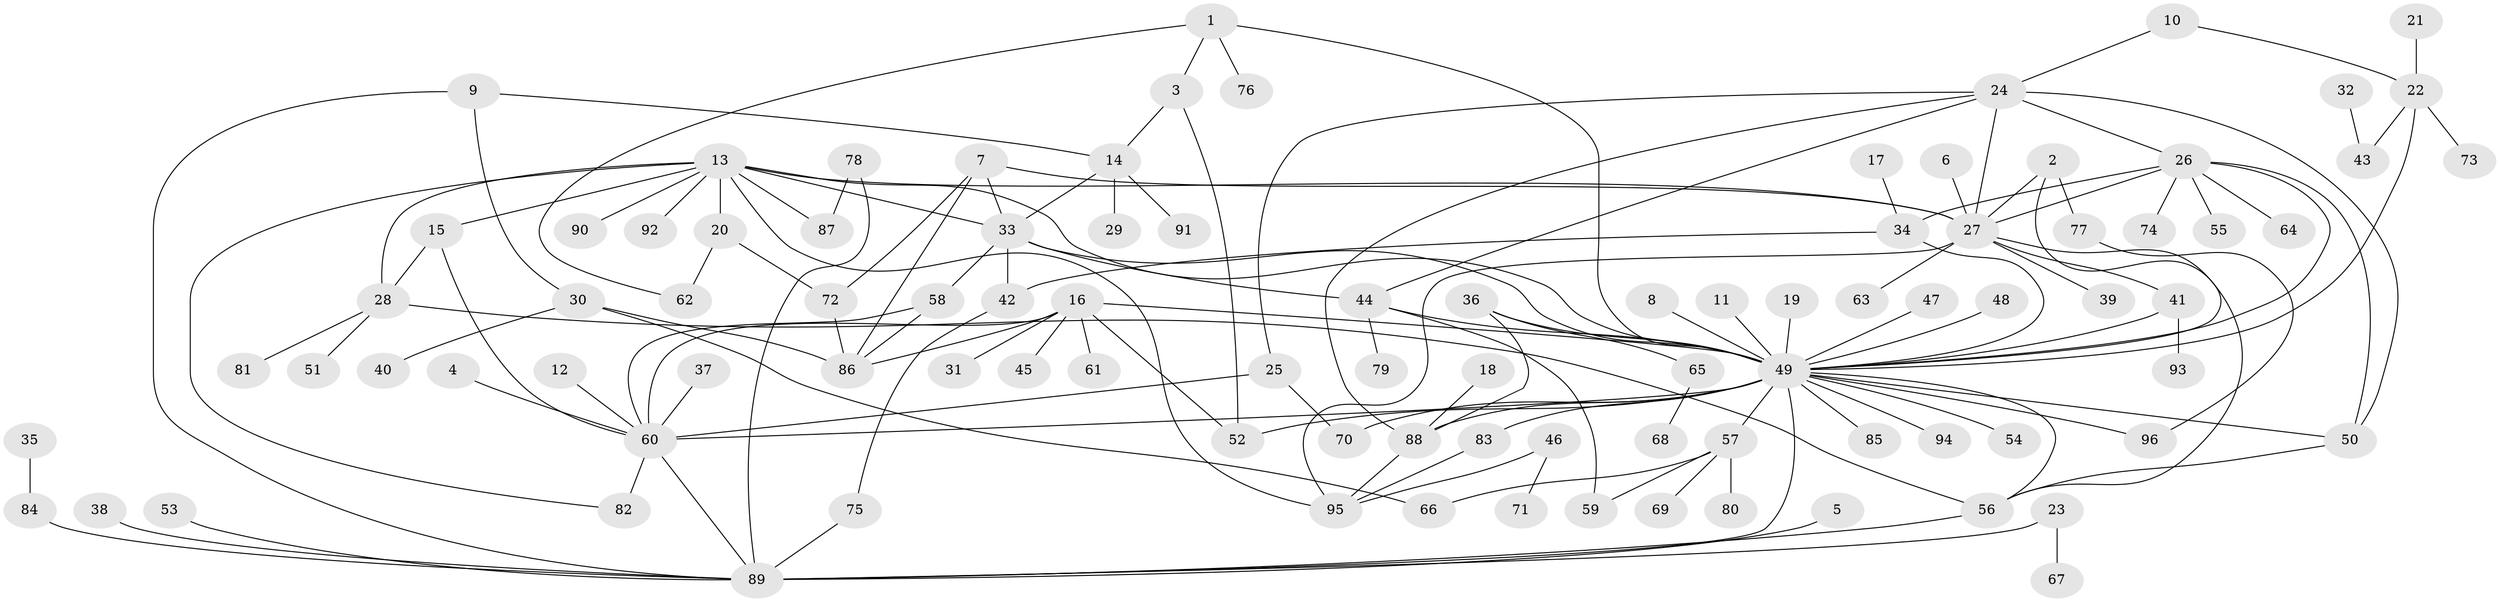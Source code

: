 // original degree distribution, {14: 0.007352941176470588, 32: 0.007352941176470588, 4: 0.04411764705882353, 12: 0.014705882352941176, 13: 0.007352941176470588, 6: 0.051470588235294115, 2: 0.21323529411764705, 3: 0.1323529411764706, 5: 0.03676470588235294, 8: 0.014705882352941176, 1: 0.4632352941176471, 9: 0.007352941176470588}
// Generated by graph-tools (version 1.1) at 2025/36/03/04/25 23:36:56]
// undirected, 96 vertices, 140 edges
graph export_dot {
  node [color=gray90,style=filled];
  1;
  2;
  3;
  4;
  5;
  6;
  7;
  8;
  9;
  10;
  11;
  12;
  13;
  14;
  15;
  16;
  17;
  18;
  19;
  20;
  21;
  22;
  23;
  24;
  25;
  26;
  27;
  28;
  29;
  30;
  31;
  32;
  33;
  34;
  35;
  36;
  37;
  38;
  39;
  40;
  41;
  42;
  43;
  44;
  45;
  46;
  47;
  48;
  49;
  50;
  51;
  52;
  53;
  54;
  55;
  56;
  57;
  58;
  59;
  60;
  61;
  62;
  63;
  64;
  65;
  66;
  67;
  68;
  69;
  70;
  71;
  72;
  73;
  74;
  75;
  76;
  77;
  78;
  79;
  80;
  81;
  82;
  83;
  84;
  85;
  86;
  87;
  88;
  89;
  90;
  91;
  92;
  93;
  94;
  95;
  96;
  1 -- 3 [weight=1.0];
  1 -- 49 [weight=1.0];
  1 -- 62 [weight=1.0];
  1 -- 76 [weight=1.0];
  2 -- 27 [weight=1.0];
  2 -- 49 [weight=1.0];
  2 -- 77 [weight=1.0];
  3 -- 14 [weight=1.0];
  3 -- 52 [weight=1.0];
  4 -- 60 [weight=1.0];
  5 -- 89 [weight=1.0];
  6 -- 27 [weight=1.0];
  7 -- 27 [weight=1.0];
  7 -- 33 [weight=1.0];
  7 -- 72 [weight=1.0];
  7 -- 86 [weight=1.0];
  8 -- 49 [weight=1.0];
  9 -- 14 [weight=1.0];
  9 -- 30 [weight=1.0];
  9 -- 89 [weight=1.0];
  10 -- 22 [weight=1.0];
  10 -- 24 [weight=1.0];
  11 -- 49 [weight=1.0];
  12 -- 60 [weight=1.0];
  13 -- 15 [weight=1.0];
  13 -- 20 [weight=1.0];
  13 -- 27 [weight=1.0];
  13 -- 28 [weight=2.0];
  13 -- 33 [weight=1.0];
  13 -- 49 [weight=1.0];
  13 -- 82 [weight=1.0];
  13 -- 87 [weight=1.0];
  13 -- 90 [weight=1.0];
  13 -- 92 [weight=1.0];
  13 -- 95 [weight=2.0];
  14 -- 29 [weight=1.0];
  14 -- 33 [weight=1.0];
  14 -- 91 [weight=1.0];
  15 -- 28 [weight=1.0];
  15 -- 60 [weight=1.0];
  16 -- 31 [weight=1.0];
  16 -- 45 [weight=1.0];
  16 -- 49 [weight=1.0];
  16 -- 52 [weight=1.0];
  16 -- 60 [weight=2.0];
  16 -- 61 [weight=1.0];
  16 -- 86 [weight=1.0];
  17 -- 34 [weight=1.0];
  18 -- 88 [weight=1.0];
  19 -- 49 [weight=1.0];
  20 -- 62 [weight=1.0];
  20 -- 72 [weight=1.0];
  21 -- 22 [weight=1.0];
  22 -- 43 [weight=1.0];
  22 -- 49 [weight=1.0];
  22 -- 73 [weight=1.0];
  23 -- 67 [weight=1.0];
  23 -- 89 [weight=1.0];
  24 -- 25 [weight=1.0];
  24 -- 26 [weight=1.0];
  24 -- 27 [weight=1.0];
  24 -- 44 [weight=1.0];
  24 -- 50 [weight=1.0];
  24 -- 88 [weight=1.0];
  25 -- 60 [weight=1.0];
  25 -- 70 [weight=1.0];
  26 -- 27 [weight=1.0];
  26 -- 34 [weight=1.0];
  26 -- 49 [weight=1.0];
  26 -- 50 [weight=1.0];
  26 -- 55 [weight=1.0];
  26 -- 64 [weight=1.0];
  26 -- 74 [weight=1.0];
  27 -- 39 [weight=1.0];
  27 -- 41 [weight=2.0];
  27 -- 56 [weight=1.0];
  27 -- 63 [weight=1.0];
  27 -- 95 [weight=1.0];
  28 -- 51 [weight=1.0];
  28 -- 56 [weight=1.0];
  28 -- 81 [weight=1.0];
  30 -- 40 [weight=1.0];
  30 -- 66 [weight=1.0];
  30 -- 86 [weight=1.0];
  32 -- 43 [weight=1.0];
  33 -- 42 [weight=2.0];
  33 -- 44 [weight=1.0];
  33 -- 49 [weight=1.0];
  33 -- 58 [weight=1.0];
  34 -- 42 [weight=1.0];
  34 -- 49 [weight=2.0];
  35 -- 84 [weight=1.0];
  36 -- 49 [weight=1.0];
  36 -- 65 [weight=1.0];
  36 -- 88 [weight=1.0];
  37 -- 60 [weight=1.0];
  38 -- 89 [weight=1.0];
  41 -- 49 [weight=1.0];
  41 -- 93 [weight=1.0];
  42 -- 75 [weight=1.0];
  44 -- 49 [weight=1.0];
  44 -- 59 [weight=1.0];
  44 -- 79 [weight=1.0];
  46 -- 71 [weight=1.0];
  46 -- 95 [weight=1.0];
  47 -- 49 [weight=1.0];
  48 -- 49 [weight=1.0];
  49 -- 50 [weight=1.0];
  49 -- 52 [weight=1.0];
  49 -- 54 [weight=1.0];
  49 -- 56 [weight=1.0];
  49 -- 57 [weight=1.0];
  49 -- 60 [weight=1.0];
  49 -- 70 [weight=2.0];
  49 -- 83 [weight=1.0];
  49 -- 85 [weight=1.0];
  49 -- 88 [weight=1.0];
  49 -- 89 [weight=1.0];
  49 -- 94 [weight=1.0];
  49 -- 96 [weight=1.0];
  50 -- 56 [weight=1.0];
  53 -- 89 [weight=1.0];
  56 -- 89 [weight=1.0];
  57 -- 59 [weight=1.0];
  57 -- 66 [weight=1.0];
  57 -- 69 [weight=1.0];
  57 -- 80 [weight=1.0];
  58 -- 60 [weight=1.0];
  58 -- 86 [weight=1.0];
  60 -- 82 [weight=1.0];
  60 -- 89 [weight=1.0];
  65 -- 68 [weight=1.0];
  72 -- 86 [weight=1.0];
  75 -- 89 [weight=1.0];
  77 -- 96 [weight=1.0];
  78 -- 87 [weight=1.0];
  78 -- 89 [weight=1.0];
  83 -- 95 [weight=1.0];
  84 -- 89 [weight=1.0];
  88 -- 95 [weight=1.0];
}
